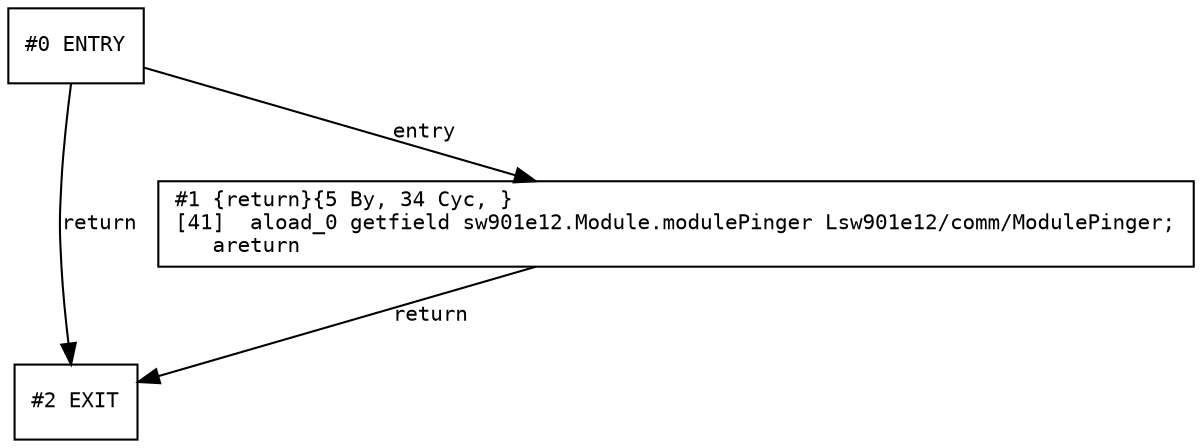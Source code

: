 digraph cfg
{
0 [label="#0 ENTRY",shape=box,fontname=Courier,fontsize=10];
1 [label="#2 EXIT",shape=box,fontname=Courier,fontsize=10];
2 [label="#1 {return}{5 By, 34 Cyc, }\l[41]  aload_0 getfield sw901e12.Module.modulePinger Lsw901e12/comm/ModulePinger;\l  \ areturn\l",shape=box,fontname=Courier,fontsize=10];
0 -> 2[label=entry,fontname=Courier,fontsize=10];
2 -> 1[label=return,fontname=Courier,fontsize=10];
0 -> 1[label=return,fontname=Courier,fontsize=10];
}
